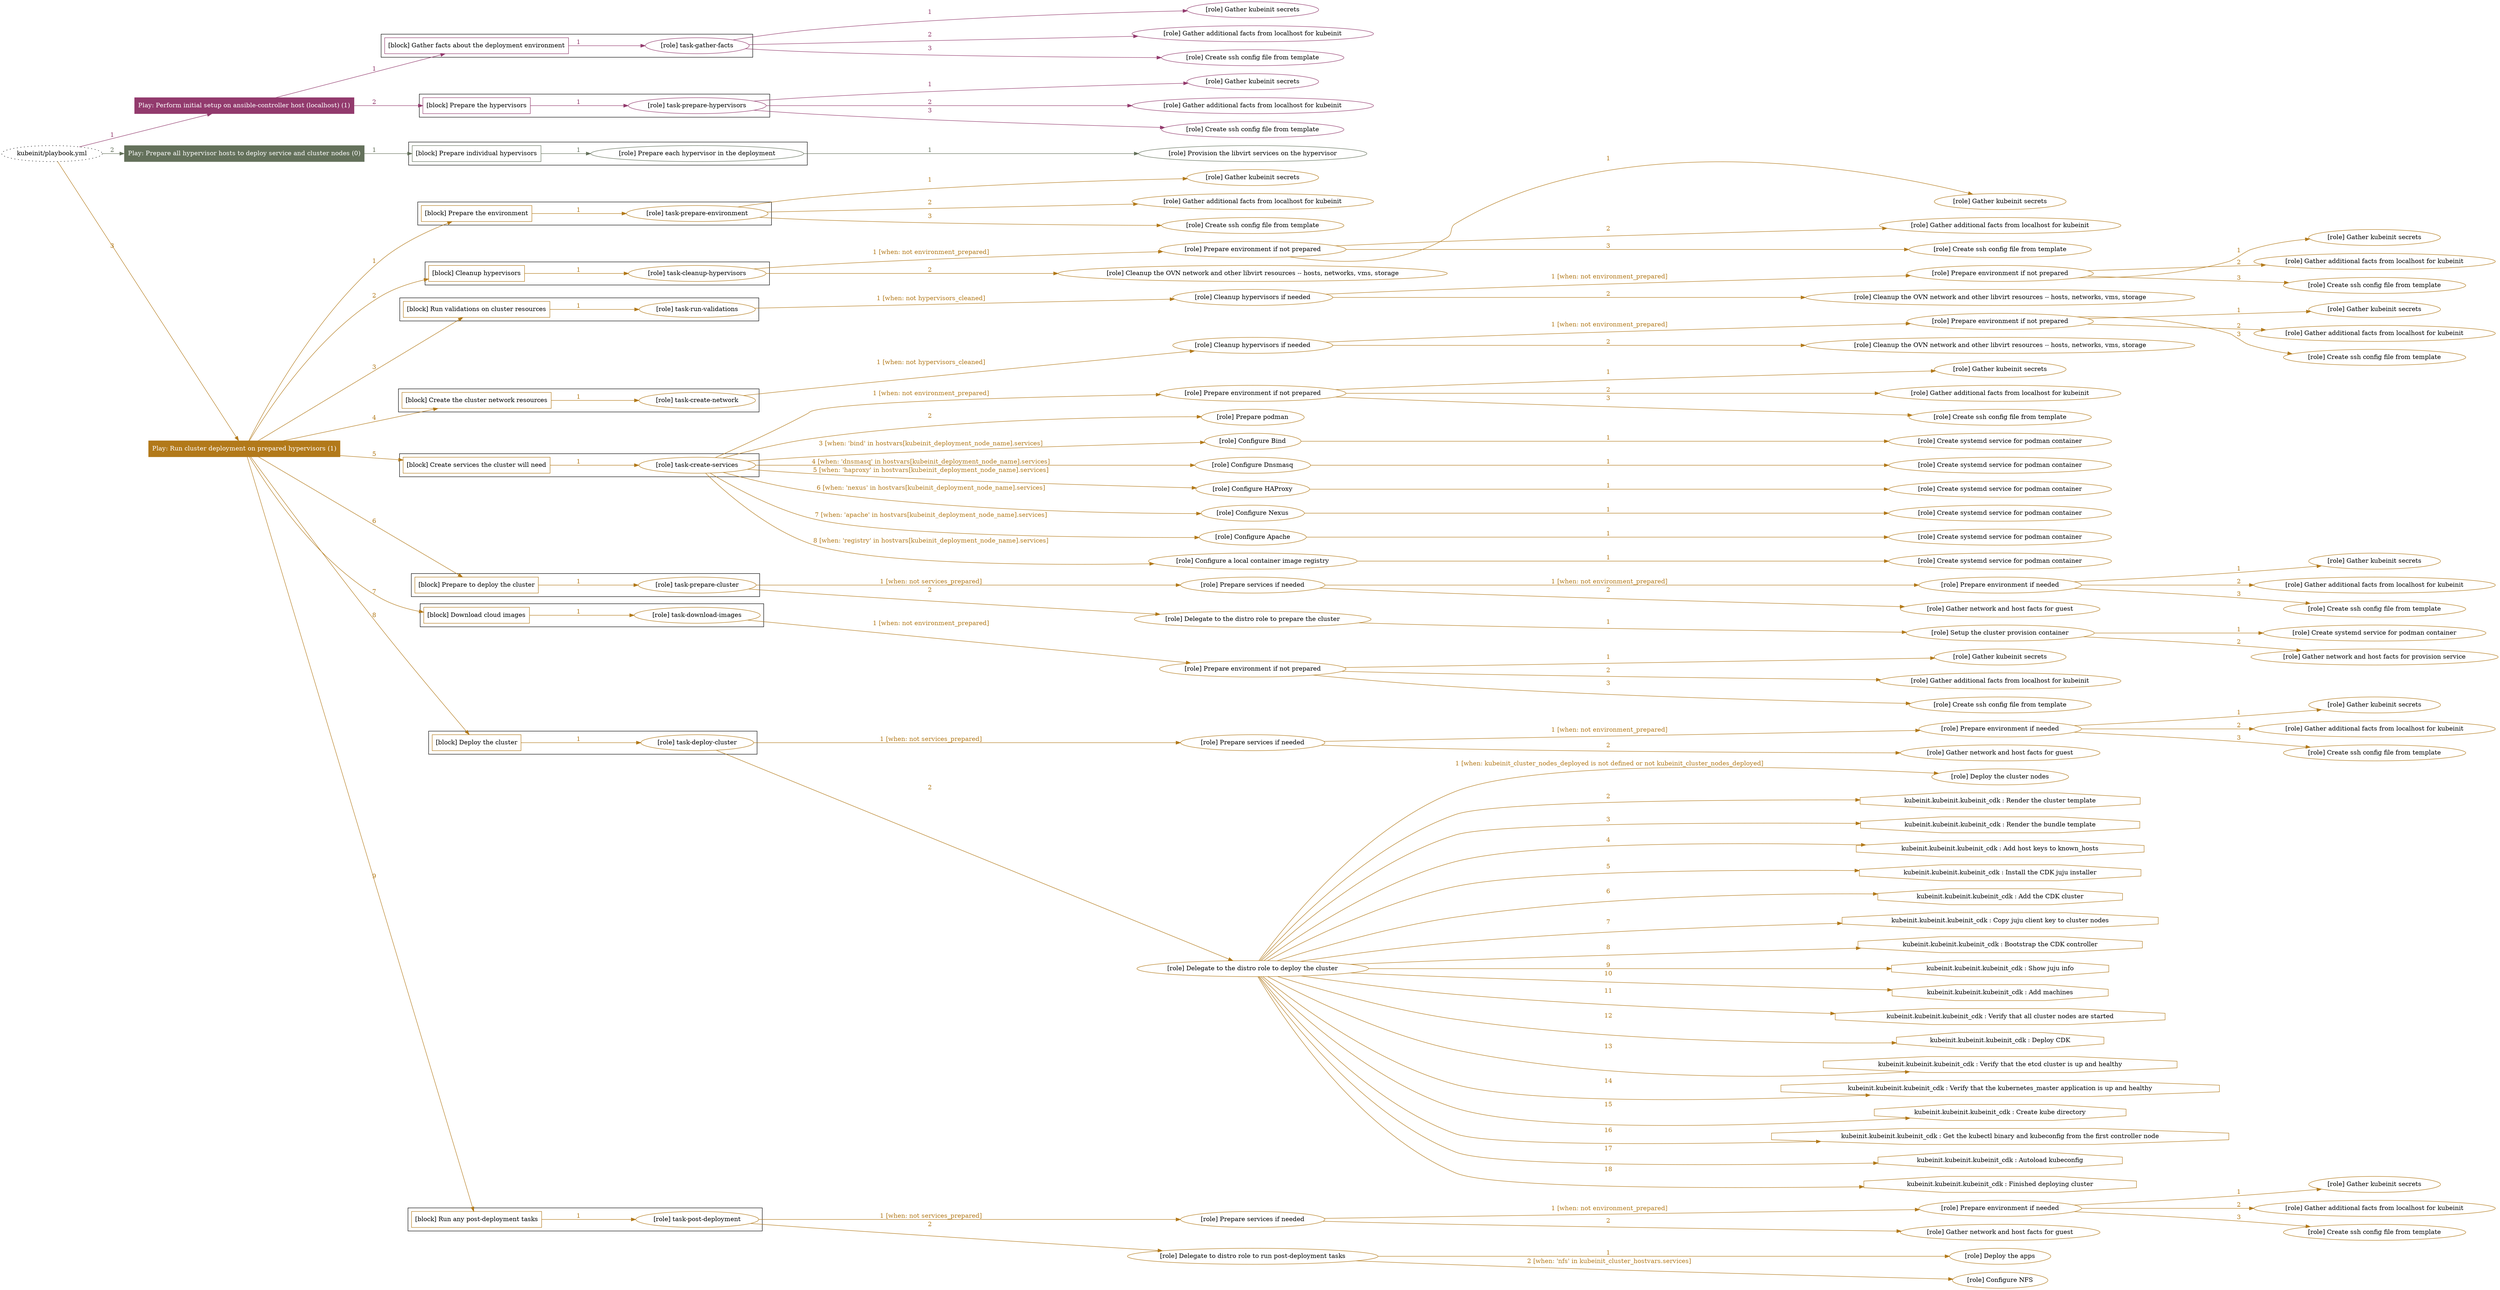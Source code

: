 digraph {
	graph [concentrate=true ordering=in rankdir=LR ratio=fill]
	edge [esep=5 sep=10]
	"kubeinit/playbook.yml" [URL="/home/runner/work/kubeinit/kubeinit/kubeinit/playbook.yml" id=playbook_4455f355 style=dotted]
	play_ae732ff1 [label="Play: Perform initial setup on ansible-controller host (localhost) (1)" URL="/home/runner/work/kubeinit/kubeinit/kubeinit/playbook.yml" color="#923a6d" fontcolor="#ffffff" id=play_ae732ff1 shape=box style=filled tooltip=localhost]
	"kubeinit/playbook.yml" -> play_ae732ff1 [label="1 " color="#923a6d" fontcolor="#923a6d" id=edge_fee65514 labeltooltip="1 " tooltip="1 "]
	subgraph "Gather kubeinit secrets" {
		role_43468400 [label="[role] Gather kubeinit secrets" URL="/home/runner/.ansible/collections/ansible_collections/kubeinit/kubeinit/roles/kubeinit_prepare/tasks/gather_kubeinit_facts.yml" color="#923a6d" id=role_43468400 tooltip="Gather kubeinit secrets"]
	}
	subgraph "Gather additional facts from localhost for kubeinit" {
		role_12a84be5 [label="[role] Gather additional facts from localhost for kubeinit" URL="/home/runner/.ansible/collections/ansible_collections/kubeinit/kubeinit/roles/kubeinit_prepare/tasks/gather_kubeinit_facts.yml" color="#923a6d" id=role_12a84be5 tooltip="Gather additional facts from localhost for kubeinit"]
	}
	subgraph "Create ssh config file from template" {
		role_6cf28186 [label="[role] Create ssh config file from template" URL="/home/runner/.ansible/collections/ansible_collections/kubeinit/kubeinit/roles/kubeinit_prepare/tasks/gather_kubeinit_facts.yml" color="#923a6d" id=role_6cf28186 tooltip="Create ssh config file from template"]
	}
	subgraph "task-gather-facts" {
		role_6e925503 [label="[role] task-gather-facts" URL="/home/runner/work/kubeinit/kubeinit/kubeinit/playbook.yml" color="#923a6d" id=role_6e925503 tooltip="task-gather-facts"]
		role_6e925503 -> role_43468400 [label="1 " color="#923a6d" fontcolor="#923a6d" id=edge_01d50d14 labeltooltip="1 " tooltip="1 "]
		role_6e925503 -> role_12a84be5 [label="2 " color="#923a6d" fontcolor="#923a6d" id=edge_27cbaf7e labeltooltip="2 " tooltip="2 "]
		role_6e925503 -> role_6cf28186 [label="3 " color="#923a6d" fontcolor="#923a6d" id=edge_abfe33dd labeltooltip="3 " tooltip="3 "]
	}
	subgraph "Gather kubeinit secrets" {
		role_f236b0ec [label="[role] Gather kubeinit secrets" URL="/home/runner/.ansible/collections/ansible_collections/kubeinit/kubeinit/roles/kubeinit_prepare/tasks/gather_kubeinit_facts.yml" color="#923a6d" id=role_f236b0ec tooltip="Gather kubeinit secrets"]
	}
	subgraph "Gather additional facts from localhost for kubeinit" {
		role_e2b53cb7 [label="[role] Gather additional facts from localhost for kubeinit" URL="/home/runner/.ansible/collections/ansible_collections/kubeinit/kubeinit/roles/kubeinit_prepare/tasks/gather_kubeinit_facts.yml" color="#923a6d" id=role_e2b53cb7 tooltip="Gather additional facts from localhost for kubeinit"]
	}
	subgraph "Create ssh config file from template" {
		role_8ac336d9 [label="[role] Create ssh config file from template" URL="/home/runner/.ansible/collections/ansible_collections/kubeinit/kubeinit/roles/kubeinit_prepare/tasks/gather_kubeinit_facts.yml" color="#923a6d" id=role_8ac336d9 tooltip="Create ssh config file from template"]
	}
	subgraph "task-prepare-hypervisors" {
		role_46fbaa9e [label="[role] task-prepare-hypervisors" URL="/home/runner/work/kubeinit/kubeinit/kubeinit/playbook.yml" color="#923a6d" id=role_46fbaa9e tooltip="task-prepare-hypervisors"]
		role_46fbaa9e -> role_f236b0ec [label="1 " color="#923a6d" fontcolor="#923a6d" id=edge_bd927690 labeltooltip="1 " tooltip="1 "]
		role_46fbaa9e -> role_e2b53cb7 [label="2 " color="#923a6d" fontcolor="#923a6d" id=edge_19a2d0b7 labeltooltip="2 " tooltip="2 "]
		role_46fbaa9e -> role_8ac336d9 [label="3 " color="#923a6d" fontcolor="#923a6d" id=edge_e4809bf1 labeltooltip="3 " tooltip="3 "]
	}
	subgraph "Play: Perform initial setup on ansible-controller host (localhost) (1)" {
		play_ae732ff1 -> block_970faf52 [label=1 color="#923a6d" fontcolor="#923a6d" id=edge_647df9c1 labeltooltip=1 tooltip=1]
		subgraph cluster_block_970faf52 {
			block_970faf52 [label="[block] Gather facts about the deployment environment" URL="/home/runner/work/kubeinit/kubeinit/kubeinit/playbook.yml" color="#923a6d" id=block_970faf52 labeltooltip="Gather facts about the deployment environment" shape=box tooltip="Gather facts about the deployment environment"]
			block_970faf52 -> role_6e925503 [label="1 " color="#923a6d" fontcolor="#923a6d" id=edge_1a52aeac labeltooltip="1 " tooltip="1 "]
		}
		play_ae732ff1 -> block_0e64fa40 [label=2 color="#923a6d" fontcolor="#923a6d" id=edge_ce33a8ab labeltooltip=2 tooltip=2]
		subgraph cluster_block_0e64fa40 {
			block_0e64fa40 [label="[block] Prepare the hypervisors" URL="/home/runner/work/kubeinit/kubeinit/kubeinit/playbook.yml" color="#923a6d" id=block_0e64fa40 labeltooltip="Prepare the hypervisors" shape=box tooltip="Prepare the hypervisors"]
			block_0e64fa40 -> role_46fbaa9e [label="1 " color="#923a6d" fontcolor="#923a6d" id=edge_3dd1d871 labeltooltip="1 " tooltip="1 "]
		}
	}
	play_339c66ce [label="Play: Prepare all hypervisor hosts to deploy service and cluster nodes (0)" URL="/home/runner/work/kubeinit/kubeinit/kubeinit/playbook.yml" color="#64715b" fontcolor="#ffffff" id=play_339c66ce shape=box style=filled tooltip="Play: Prepare all hypervisor hosts to deploy service and cluster nodes (0)"]
	"kubeinit/playbook.yml" -> play_339c66ce [label="2 " color="#64715b" fontcolor="#64715b" id=edge_13e794cd labeltooltip="2 " tooltip="2 "]
	subgraph "Provision the libvirt services on the hypervisor" {
		role_0aee9402 [label="[role] Provision the libvirt services on the hypervisor" URL="/home/runner/.ansible/collections/ansible_collections/kubeinit/kubeinit/roles/kubeinit_prepare/tasks/prepare_hypervisor.yml" color="#64715b" id=role_0aee9402 tooltip="Provision the libvirt services on the hypervisor"]
	}
	subgraph "Prepare each hypervisor in the deployment" {
		role_10b1564f [label="[role] Prepare each hypervisor in the deployment" URL="/home/runner/work/kubeinit/kubeinit/kubeinit/playbook.yml" color="#64715b" id=role_10b1564f tooltip="Prepare each hypervisor in the deployment"]
		role_10b1564f -> role_0aee9402 [label="1 " color="#64715b" fontcolor="#64715b" id=edge_6d72ddfd labeltooltip="1 " tooltip="1 "]
	}
	subgraph "Play: Prepare all hypervisor hosts to deploy service and cluster nodes (0)" {
		play_339c66ce -> block_e3181f71 [label=1 color="#64715b" fontcolor="#64715b" id=edge_4d297466 labeltooltip=1 tooltip=1]
		subgraph cluster_block_e3181f71 {
			block_e3181f71 [label="[block] Prepare individual hypervisors" URL="/home/runner/work/kubeinit/kubeinit/kubeinit/playbook.yml" color="#64715b" id=block_e3181f71 labeltooltip="Prepare individual hypervisors" shape=box tooltip="Prepare individual hypervisors"]
			block_e3181f71 -> role_10b1564f [label="1 " color="#64715b" fontcolor="#64715b" id=edge_e3de9c54 labeltooltip="1 " tooltip="1 "]
		}
	}
	play_73f52df2 [label="Play: Run cluster deployment on prepared hypervisors (1)" URL="/home/runner/work/kubeinit/kubeinit/kubeinit/playbook.yml" color="#b2791a" fontcolor="#ffffff" id=play_73f52df2 shape=box style=filled tooltip=localhost]
	"kubeinit/playbook.yml" -> play_73f52df2 [label="3 " color="#b2791a" fontcolor="#b2791a" id=edge_7c9b1502 labeltooltip="3 " tooltip="3 "]
	subgraph "Gather kubeinit secrets" {
		role_d45bdcc4 [label="[role] Gather kubeinit secrets" URL="/home/runner/.ansible/collections/ansible_collections/kubeinit/kubeinit/roles/kubeinit_prepare/tasks/gather_kubeinit_facts.yml" color="#b2791a" id=role_d45bdcc4 tooltip="Gather kubeinit secrets"]
	}
	subgraph "Gather additional facts from localhost for kubeinit" {
		role_61cf28f9 [label="[role] Gather additional facts from localhost for kubeinit" URL="/home/runner/.ansible/collections/ansible_collections/kubeinit/kubeinit/roles/kubeinit_prepare/tasks/gather_kubeinit_facts.yml" color="#b2791a" id=role_61cf28f9 tooltip="Gather additional facts from localhost for kubeinit"]
	}
	subgraph "Create ssh config file from template" {
		role_44c032a9 [label="[role] Create ssh config file from template" URL="/home/runner/.ansible/collections/ansible_collections/kubeinit/kubeinit/roles/kubeinit_prepare/tasks/gather_kubeinit_facts.yml" color="#b2791a" id=role_44c032a9 tooltip="Create ssh config file from template"]
	}
	subgraph "task-prepare-environment" {
		role_fcbcdd6a [label="[role] task-prepare-environment" URL="/home/runner/work/kubeinit/kubeinit/kubeinit/playbook.yml" color="#b2791a" id=role_fcbcdd6a tooltip="task-prepare-environment"]
		role_fcbcdd6a -> role_d45bdcc4 [label="1 " color="#b2791a" fontcolor="#b2791a" id=edge_61e10728 labeltooltip="1 " tooltip="1 "]
		role_fcbcdd6a -> role_61cf28f9 [label="2 " color="#b2791a" fontcolor="#b2791a" id=edge_e4b4a7d4 labeltooltip="2 " tooltip="2 "]
		role_fcbcdd6a -> role_44c032a9 [label="3 " color="#b2791a" fontcolor="#b2791a" id=edge_b13598ba labeltooltip="3 " tooltip="3 "]
	}
	subgraph "Gather kubeinit secrets" {
		role_e4d615ec [label="[role] Gather kubeinit secrets" URL="/home/runner/.ansible/collections/ansible_collections/kubeinit/kubeinit/roles/kubeinit_prepare/tasks/gather_kubeinit_facts.yml" color="#b2791a" id=role_e4d615ec tooltip="Gather kubeinit secrets"]
	}
	subgraph "Gather additional facts from localhost for kubeinit" {
		role_59a8930c [label="[role] Gather additional facts from localhost for kubeinit" URL="/home/runner/.ansible/collections/ansible_collections/kubeinit/kubeinit/roles/kubeinit_prepare/tasks/gather_kubeinit_facts.yml" color="#b2791a" id=role_59a8930c tooltip="Gather additional facts from localhost for kubeinit"]
	}
	subgraph "Create ssh config file from template" {
		role_39c7728e [label="[role] Create ssh config file from template" URL="/home/runner/.ansible/collections/ansible_collections/kubeinit/kubeinit/roles/kubeinit_prepare/tasks/gather_kubeinit_facts.yml" color="#b2791a" id=role_39c7728e tooltip="Create ssh config file from template"]
	}
	subgraph "Prepare environment if not prepared" {
		role_75f4b9cc [label="[role] Prepare environment if not prepared" URL="/home/runner/.ansible/collections/ansible_collections/kubeinit/kubeinit/roles/kubeinit_prepare/tasks/cleanup_hypervisors.yml" color="#b2791a" id=role_75f4b9cc tooltip="Prepare environment if not prepared"]
		role_75f4b9cc -> role_e4d615ec [label="1 " color="#b2791a" fontcolor="#b2791a" id=edge_6d6349eb labeltooltip="1 " tooltip="1 "]
		role_75f4b9cc -> role_59a8930c [label="2 " color="#b2791a" fontcolor="#b2791a" id=edge_a9ac5111 labeltooltip="2 " tooltip="2 "]
		role_75f4b9cc -> role_39c7728e [label="3 " color="#b2791a" fontcolor="#b2791a" id=edge_5cbc66fa labeltooltip="3 " tooltip="3 "]
	}
	subgraph "Cleanup the OVN network and other libvirt resources -- hosts, networks, vms, storage" {
		role_a9270f4b [label="[role] Cleanup the OVN network and other libvirt resources -- hosts, networks, vms, storage" URL="/home/runner/.ansible/collections/ansible_collections/kubeinit/kubeinit/roles/kubeinit_prepare/tasks/cleanup_hypervisors.yml" color="#b2791a" id=role_a9270f4b tooltip="Cleanup the OVN network and other libvirt resources -- hosts, networks, vms, storage"]
	}
	subgraph "task-cleanup-hypervisors" {
		role_5892753f [label="[role] task-cleanup-hypervisors" URL="/home/runner/work/kubeinit/kubeinit/kubeinit/playbook.yml" color="#b2791a" id=role_5892753f tooltip="task-cleanup-hypervisors"]
		role_5892753f -> role_75f4b9cc [label="1 [when: not environment_prepared]" color="#b2791a" fontcolor="#b2791a" id=edge_ace44f13 labeltooltip="1 [when: not environment_prepared]" tooltip="1 [when: not environment_prepared]"]
		role_5892753f -> role_a9270f4b [label="2 " color="#b2791a" fontcolor="#b2791a" id=edge_18ec22f6 labeltooltip="2 " tooltip="2 "]
	}
	subgraph "Gather kubeinit secrets" {
		role_73330479 [label="[role] Gather kubeinit secrets" URL="/home/runner/.ansible/collections/ansible_collections/kubeinit/kubeinit/roles/kubeinit_prepare/tasks/gather_kubeinit_facts.yml" color="#b2791a" id=role_73330479 tooltip="Gather kubeinit secrets"]
	}
	subgraph "Gather additional facts from localhost for kubeinit" {
		role_7231b631 [label="[role] Gather additional facts from localhost for kubeinit" URL="/home/runner/.ansible/collections/ansible_collections/kubeinit/kubeinit/roles/kubeinit_prepare/tasks/gather_kubeinit_facts.yml" color="#b2791a" id=role_7231b631 tooltip="Gather additional facts from localhost for kubeinit"]
	}
	subgraph "Create ssh config file from template" {
		role_6c101c55 [label="[role] Create ssh config file from template" URL="/home/runner/.ansible/collections/ansible_collections/kubeinit/kubeinit/roles/kubeinit_prepare/tasks/gather_kubeinit_facts.yml" color="#b2791a" id=role_6c101c55 tooltip="Create ssh config file from template"]
	}
	subgraph "Prepare environment if not prepared" {
		role_fda6eab8 [label="[role] Prepare environment if not prepared" URL="/home/runner/.ansible/collections/ansible_collections/kubeinit/kubeinit/roles/kubeinit_prepare/tasks/cleanup_hypervisors.yml" color="#b2791a" id=role_fda6eab8 tooltip="Prepare environment if not prepared"]
		role_fda6eab8 -> role_73330479 [label="1 " color="#b2791a" fontcolor="#b2791a" id=edge_0dd76f3e labeltooltip="1 " tooltip="1 "]
		role_fda6eab8 -> role_7231b631 [label="2 " color="#b2791a" fontcolor="#b2791a" id=edge_8988483c labeltooltip="2 " tooltip="2 "]
		role_fda6eab8 -> role_6c101c55 [label="3 " color="#b2791a" fontcolor="#b2791a" id=edge_9ffe1ca3 labeltooltip="3 " tooltip="3 "]
	}
	subgraph "Cleanup the OVN network and other libvirt resources -- hosts, networks, vms, storage" {
		role_4b7a5fce [label="[role] Cleanup the OVN network and other libvirt resources -- hosts, networks, vms, storage" URL="/home/runner/.ansible/collections/ansible_collections/kubeinit/kubeinit/roles/kubeinit_prepare/tasks/cleanup_hypervisors.yml" color="#b2791a" id=role_4b7a5fce tooltip="Cleanup the OVN network and other libvirt resources -- hosts, networks, vms, storage"]
	}
	subgraph "Cleanup hypervisors if needed" {
		role_4f9fe83c [label="[role] Cleanup hypervisors if needed" URL="/home/runner/.ansible/collections/ansible_collections/kubeinit/kubeinit/roles/kubeinit_validations/tasks/main.yml" color="#b2791a" id=role_4f9fe83c tooltip="Cleanup hypervisors if needed"]
		role_4f9fe83c -> role_fda6eab8 [label="1 [when: not environment_prepared]" color="#b2791a" fontcolor="#b2791a" id=edge_21d1c84c labeltooltip="1 [when: not environment_prepared]" tooltip="1 [when: not environment_prepared]"]
		role_4f9fe83c -> role_4b7a5fce [label="2 " color="#b2791a" fontcolor="#b2791a" id=edge_3dcca913 labeltooltip="2 " tooltip="2 "]
	}
	subgraph "task-run-validations" {
		role_7e2af56a [label="[role] task-run-validations" URL="/home/runner/work/kubeinit/kubeinit/kubeinit/playbook.yml" color="#b2791a" id=role_7e2af56a tooltip="task-run-validations"]
		role_7e2af56a -> role_4f9fe83c [label="1 [when: not hypervisors_cleaned]" color="#b2791a" fontcolor="#b2791a" id=edge_a637da54 labeltooltip="1 [when: not hypervisors_cleaned]" tooltip="1 [when: not hypervisors_cleaned]"]
	}
	subgraph "Gather kubeinit secrets" {
		role_fa756ea4 [label="[role] Gather kubeinit secrets" URL="/home/runner/.ansible/collections/ansible_collections/kubeinit/kubeinit/roles/kubeinit_prepare/tasks/gather_kubeinit_facts.yml" color="#b2791a" id=role_fa756ea4 tooltip="Gather kubeinit secrets"]
	}
	subgraph "Gather additional facts from localhost for kubeinit" {
		role_5011b1b2 [label="[role] Gather additional facts from localhost for kubeinit" URL="/home/runner/.ansible/collections/ansible_collections/kubeinit/kubeinit/roles/kubeinit_prepare/tasks/gather_kubeinit_facts.yml" color="#b2791a" id=role_5011b1b2 tooltip="Gather additional facts from localhost for kubeinit"]
	}
	subgraph "Create ssh config file from template" {
		role_abcf4f68 [label="[role] Create ssh config file from template" URL="/home/runner/.ansible/collections/ansible_collections/kubeinit/kubeinit/roles/kubeinit_prepare/tasks/gather_kubeinit_facts.yml" color="#b2791a" id=role_abcf4f68 tooltip="Create ssh config file from template"]
	}
	subgraph "Prepare environment if not prepared" {
		role_0dd55d1e [label="[role] Prepare environment if not prepared" URL="/home/runner/.ansible/collections/ansible_collections/kubeinit/kubeinit/roles/kubeinit_prepare/tasks/cleanup_hypervisors.yml" color="#b2791a" id=role_0dd55d1e tooltip="Prepare environment if not prepared"]
		role_0dd55d1e -> role_fa756ea4 [label="1 " color="#b2791a" fontcolor="#b2791a" id=edge_321808a0 labeltooltip="1 " tooltip="1 "]
		role_0dd55d1e -> role_5011b1b2 [label="2 " color="#b2791a" fontcolor="#b2791a" id=edge_c3a28e30 labeltooltip="2 " tooltip="2 "]
		role_0dd55d1e -> role_abcf4f68 [label="3 " color="#b2791a" fontcolor="#b2791a" id=edge_c87b165b labeltooltip="3 " tooltip="3 "]
	}
	subgraph "Cleanup the OVN network and other libvirt resources -- hosts, networks, vms, storage" {
		role_19eae5d8 [label="[role] Cleanup the OVN network and other libvirt resources -- hosts, networks, vms, storage" URL="/home/runner/.ansible/collections/ansible_collections/kubeinit/kubeinit/roles/kubeinit_prepare/tasks/cleanup_hypervisors.yml" color="#b2791a" id=role_19eae5d8 tooltip="Cleanup the OVN network and other libvirt resources -- hosts, networks, vms, storage"]
	}
	subgraph "Cleanup hypervisors if needed" {
		role_70215f3b [label="[role] Cleanup hypervisors if needed" URL="/home/runner/.ansible/collections/ansible_collections/kubeinit/kubeinit/roles/kubeinit_libvirt/tasks/create_network.yml" color="#b2791a" id=role_70215f3b tooltip="Cleanup hypervisors if needed"]
		role_70215f3b -> role_0dd55d1e [label="1 [when: not environment_prepared]" color="#b2791a" fontcolor="#b2791a" id=edge_4fc33199 labeltooltip="1 [when: not environment_prepared]" tooltip="1 [when: not environment_prepared]"]
		role_70215f3b -> role_19eae5d8 [label="2 " color="#b2791a" fontcolor="#b2791a" id=edge_d80a8e8f labeltooltip="2 " tooltip="2 "]
	}
	subgraph "task-create-network" {
		role_8b8314f7 [label="[role] task-create-network" URL="/home/runner/work/kubeinit/kubeinit/kubeinit/playbook.yml" color="#b2791a" id=role_8b8314f7 tooltip="task-create-network"]
		role_8b8314f7 -> role_70215f3b [label="1 [when: not hypervisors_cleaned]" color="#b2791a" fontcolor="#b2791a" id=edge_98948cf1 labeltooltip="1 [when: not hypervisors_cleaned]" tooltip="1 [when: not hypervisors_cleaned]"]
	}
	subgraph "Gather kubeinit secrets" {
		role_14512594 [label="[role] Gather kubeinit secrets" URL="/home/runner/.ansible/collections/ansible_collections/kubeinit/kubeinit/roles/kubeinit_prepare/tasks/gather_kubeinit_facts.yml" color="#b2791a" id=role_14512594 tooltip="Gather kubeinit secrets"]
	}
	subgraph "Gather additional facts from localhost for kubeinit" {
		role_5b0caf71 [label="[role] Gather additional facts from localhost for kubeinit" URL="/home/runner/.ansible/collections/ansible_collections/kubeinit/kubeinit/roles/kubeinit_prepare/tasks/gather_kubeinit_facts.yml" color="#b2791a" id=role_5b0caf71 tooltip="Gather additional facts from localhost for kubeinit"]
	}
	subgraph "Create ssh config file from template" {
		role_5a48f828 [label="[role] Create ssh config file from template" URL="/home/runner/.ansible/collections/ansible_collections/kubeinit/kubeinit/roles/kubeinit_prepare/tasks/gather_kubeinit_facts.yml" color="#b2791a" id=role_5a48f828 tooltip="Create ssh config file from template"]
	}
	subgraph "Prepare environment if not prepared" {
		role_8db5a167 [label="[role] Prepare environment if not prepared" URL="/home/runner/.ansible/collections/ansible_collections/kubeinit/kubeinit/roles/kubeinit_services/tasks/main.yml" color="#b2791a" id=role_8db5a167 tooltip="Prepare environment if not prepared"]
		role_8db5a167 -> role_14512594 [label="1 " color="#b2791a" fontcolor="#b2791a" id=edge_94c220d3 labeltooltip="1 " tooltip="1 "]
		role_8db5a167 -> role_5b0caf71 [label="2 " color="#b2791a" fontcolor="#b2791a" id=edge_d37c1b3e labeltooltip="2 " tooltip="2 "]
		role_8db5a167 -> role_5a48f828 [label="3 " color="#b2791a" fontcolor="#b2791a" id=edge_c8d73a0a labeltooltip="3 " tooltip="3 "]
	}
	subgraph "Prepare podman" {
		role_2994d294 [label="[role] Prepare podman" URL="/home/runner/.ansible/collections/ansible_collections/kubeinit/kubeinit/roles/kubeinit_services/tasks/00_create_service_pod.yml" color="#b2791a" id=role_2994d294 tooltip="Prepare podman"]
	}
	subgraph "Create systemd service for podman container" {
		role_2c1ae16d [label="[role] Create systemd service for podman container" URL="/home/runner/.ansible/collections/ansible_collections/kubeinit/kubeinit/roles/kubeinit_bind/tasks/main.yml" color="#b2791a" id=role_2c1ae16d tooltip="Create systemd service for podman container"]
	}
	subgraph "Configure Bind" {
		role_2667b1ee [label="[role] Configure Bind" URL="/home/runner/.ansible/collections/ansible_collections/kubeinit/kubeinit/roles/kubeinit_services/tasks/start_services_containers.yml" color="#b2791a" id=role_2667b1ee tooltip="Configure Bind"]
		role_2667b1ee -> role_2c1ae16d [label="1 " color="#b2791a" fontcolor="#b2791a" id=edge_6364eeb7 labeltooltip="1 " tooltip="1 "]
	}
	subgraph "Create systemd service for podman container" {
		role_6a573b1b [label="[role] Create systemd service for podman container" URL="/home/runner/.ansible/collections/ansible_collections/kubeinit/kubeinit/roles/kubeinit_dnsmasq/tasks/main.yml" color="#b2791a" id=role_6a573b1b tooltip="Create systemd service for podman container"]
	}
	subgraph "Configure Dnsmasq" {
		role_4fe0b031 [label="[role] Configure Dnsmasq" URL="/home/runner/.ansible/collections/ansible_collections/kubeinit/kubeinit/roles/kubeinit_services/tasks/start_services_containers.yml" color="#b2791a" id=role_4fe0b031 tooltip="Configure Dnsmasq"]
		role_4fe0b031 -> role_6a573b1b [label="1 " color="#b2791a" fontcolor="#b2791a" id=edge_4de2ebc0 labeltooltip="1 " tooltip="1 "]
	}
	subgraph "Create systemd service for podman container" {
		role_81992dde [label="[role] Create systemd service for podman container" URL="/home/runner/.ansible/collections/ansible_collections/kubeinit/kubeinit/roles/kubeinit_haproxy/tasks/main.yml" color="#b2791a" id=role_81992dde tooltip="Create systemd service for podman container"]
	}
	subgraph "Configure HAProxy" {
		role_80d0a30c [label="[role] Configure HAProxy" URL="/home/runner/.ansible/collections/ansible_collections/kubeinit/kubeinit/roles/kubeinit_services/tasks/start_services_containers.yml" color="#b2791a" id=role_80d0a30c tooltip="Configure HAProxy"]
		role_80d0a30c -> role_81992dde [label="1 " color="#b2791a" fontcolor="#b2791a" id=edge_3a85d594 labeltooltip="1 " tooltip="1 "]
	}
	subgraph "Create systemd service for podman container" {
		role_0a5dfacd [label="[role] Create systemd service for podman container" URL="/home/runner/.ansible/collections/ansible_collections/kubeinit/kubeinit/roles/kubeinit_nexus/tasks/main.yml" color="#b2791a" id=role_0a5dfacd tooltip="Create systemd service for podman container"]
	}
	subgraph "Configure Nexus" {
		role_5104d2d3 [label="[role] Configure Nexus" URL="/home/runner/.ansible/collections/ansible_collections/kubeinit/kubeinit/roles/kubeinit_services/tasks/start_services_containers.yml" color="#b2791a" id=role_5104d2d3 tooltip="Configure Nexus"]
		role_5104d2d3 -> role_0a5dfacd [label="1 " color="#b2791a" fontcolor="#b2791a" id=edge_9f4d63f0 labeltooltip="1 " tooltip="1 "]
	}
	subgraph "Create systemd service for podman container" {
		role_de489bb9 [label="[role] Create systemd service for podman container" URL="/home/runner/.ansible/collections/ansible_collections/kubeinit/kubeinit/roles/kubeinit_apache/tasks/main.yml" color="#b2791a" id=role_de489bb9 tooltip="Create systemd service for podman container"]
	}
	subgraph "Configure Apache" {
		role_a6d57551 [label="[role] Configure Apache" URL="/home/runner/.ansible/collections/ansible_collections/kubeinit/kubeinit/roles/kubeinit_services/tasks/start_services_containers.yml" color="#b2791a" id=role_a6d57551 tooltip="Configure Apache"]
		role_a6d57551 -> role_de489bb9 [label="1 " color="#b2791a" fontcolor="#b2791a" id=edge_01ba0731 labeltooltip="1 " tooltip="1 "]
	}
	subgraph "Create systemd service for podman container" {
		role_81175361 [label="[role] Create systemd service for podman container" URL="/home/runner/.ansible/collections/ansible_collections/kubeinit/kubeinit/roles/kubeinit_registry/tasks/main.yml" color="#b2791a" id=role_81175361 tooltip="Create systemd service for podman container"]
	}
	subgraph "Configure a local container image registry" {
		role_a4113231 [label="[role] Configure a local container image registry" URL="/home/runner/.ansible/collections/ansible_collections/kubeinit/kubeinit/roles/kubeinit_services/tasks/start_services_containers.yml" color="#b2791a" id=role_a4113231 tooltip="Configure a local container image registry"]
		role_a4113231 -> role_81175361 [label="1 " color="#b2791a" fontcolor="#b2791a" id=edge_fbba573d labeltooltip="1 " tooltip="1 "]
	}
	subgraph "task-create-services" {
		role_03bf9d81 [label="[role] task-create-services" URL="/home/runner/work/kubeinit/kubeinit/kubeinit/playbook.yml" color="#b2791a" id=role_03bf9d81 tooltip="task-create-services"]
		role_03bf9d81 -> role_8db5a167 [label="1 [when: not environment_prepared]" color="#b2791a" fontcolor="#b2791a" id=edge_751450ab labeltooltip="1 [when: not environment_prepared]" tooltip="1 [when: not environment_prepared]"]
		role_03bf9d81 -> role_2994d294 [label="2 " color="#b2791a" fontcolor="#b2791a" id=edge_40abef0f labeltooltip="2 " tooltip="2 "]
		role_03bf9d81 -> role_2667b1ee [label="3 [when: 'bind' in hostvars[kubeinit_deployment_node_name].services]" color="#b2791a" fontcolor="#b2791a" id=edge_b5c2150f labeltooltip="3 [when: 'bind' in hostvars[kubeinit_deployment_node_name].services]" tooltip="3 [when: 'bind' in hostvars[kubeinit_deployment_node_name].services]"]
		role_03bf9d81 -> role_4fe0b031 [label="4 [when: 'dnsmasq' in hostvars[kubeinit_deployment_node_name].services]" color="#b2791a" fontcolor="#b2791a" id=edge_0bd94f91 labeltooltip="4 [when: 'dnsmasq' in hostvars[kubeinit_deployment_node_name].services]" tooltip="4 [when: 'dnsmasq' in hostvars[kubeinit_deployment_node_name].services]"]
		role_03bf9d81 -> role_80d0a30c [label="5 [when: 'haproxy' in hostvars[kubeinit_deployment_node_name].services]" color="#b2791a" fontcolor="#b2791a" id=edge_f9e0a410 labeltooltip="5 [when: 'haproxy' in hostvars[kubeinit_deployment_node_name].services]" tooltip="5 [when: 'haproxy' in hostvars[kubeinit_deployment_node_name].services]"]
		role_03bf9d81 -> role_5104d2d3 [label="6 [when: 'nexus' in hostvars[kubeinit_deployment_node_name].services]" color="#b2791a" fontcolor="#b2791a" id=edge_42128fe6 labeltooltip="6 [when: 'nexus' in hostvars[kubeinit_deployment_node_name].services]" tooltip="6 [when: 'nexus' in hostvars[kubeinit_deployment_node_name].services]"]
		role_03bf9d81 -> role_a6d57551 [label="7 [when: 'apache' in hostvars[kubeinit_deployment_node_name].services]" color="#b2791a" fontcolor="#b2791a" id=edge_c718c852 labeltooltip="7 [when: 'apache' in hostvars[kubeinit_deployment_node_name].services]" tooltip="7 [when: 'apache' in hostvars[kubeinit_deployment_node_name].services]"]
		role_03bf9d81 -> role_a4113231 [label="8 [when: 'registry' in hostvars[kubeinit_deployment_node_name].services]" color="#b2791a" fontcolor="#b2791a" id=edge_66d6ee0c labeltooltip="8 [when: 'registry' in hostvars[kubeinit_deployment_node_name].services]" tooltip="8 [when: 'registry' in hostvars[kubeinit_deployment_node_name].services]"]
	}
	subgraph "Gather kubeinit secrets" {
		role_a799b787 [label="[role] Gather kubeinit secrets" URL="/home/runner/.ansible/collections/ansible_collections/kubeinit/kubeinit/roles/kubeinit_prepare/tasks/gather_kubeinit_facts.yml" color="#b2791a" id=role_a799b787 tooltip="Gather kubeinit secrets"]
	}
	subgraph "Gather additional facts from localhost for kubeinit" {
		role_2bdffa48 [label="[role] Gather additional facts from localhost for kubeinit" URL="/home/runner/.ansible/collections/ansible_collections/kubeinit/kubeinit/roles/kubeinit_prepare/tasks/gather_kubeinit_facts.yml" color="#b2791a" id=role_2bdffa48 tooltip="Gather additional facts from localhost for kubeinit"]
	}
	subgraph "Create ssh config file from template" {
		role_8adf1d3d [label="[role] Create ssh config file from template" URL="/home/runner/.ansible/collections/ansible_collections/kubeinit/kubeinit/roles/kubeinit_prepare/tasks/gather_kubeinit_facts.yml" color="#b2791a" id=role_8adf1d3d tooltip="Create ssh config file from template"]
	}
	subgraph "Prepare environment if needed" {
		role_13f4fed9 [label="[role] Prepare environment if needed" URL="/home/runner/.ansible/collections/ansible_collections/kubeinit/kubeinit/roles/kubeinit_services/tasks/prepare_services.yml" color="#b2791a" id=role_13f4fed9 tooltip="Prepare environment if needed"]
		role_13f4fed9 -> role_a799b787 [label="1 " color="#b2791a" fontcolor="#b2791a" id=edge_ed2819df labeltooltip="1 " tooltip="1 "]
		role_13f4fed9 -> role_2bdffa48 [label="2 " color="#b2791a" fontcolor="#b2791a" id=edge_30d9ac6a labeltooltip="2 " tooltip="2 "]
		role_13f4fed9 -> role_8adf1d3d [label="3 " color="#b2791a" fontcolor="#b2791a" id=edge_096e5b70 labeltooltip="3 " tooltip="3 "]
	}
	subgraph "Gather network and host facts for guest" {
		role_cb863eef [label="[role] Gather network and host facts for guest" URL="/home/runner/.ansible/collections/ansible_collections/kubeinit/kubeinit/roles/kubeinit_services/tasks/prepare_services.yml" color="#b2791a" id=role_cb863eef tooltip="Gather network and host facts for guest"]
	}
	subgraph "Prepare services if needed" {
		role_6dd6522f [label="[role] Prepare services if needed" URL="/home/runner/.ansible/collections/ansible_collections/kubeinit/kubeinit/roles/kubeinit_prepare/tasks/prepare_cluster.yml" color="#b2791a" id=role_6dd6522f tooltip="Prepare services if needed"]
		role_6dd6522f -> role_13f4fed9 [label="1 [when: not environment_prepared]" color="#b2791a" fontcolor="#b2791a" id=edge_1b9b9028 labeltooltip="1 [when: not environment_prepared]" tooltip="1 [when: not environment_prepared]"]
		role_6dd6522f -> role_cb863eef [label="2 " color="#b2791a" fontcolor="#b2791a" id=edge_9c98c6d4 labeltooltip="2 " tooltip="2 "]
	}
	subgraph "Create systemd service for podman container" {
		role_478d9985 [label="[role] Create systemd service for podman container" URL="/home/runner/.ansible/collections/ansible_collections/kubeinit/kubeinit/roles/kubeinit_services/tasks/create_provision_container.yml" color="#b2791a" id=role_478d9985 tooltip="Create systemd service for podman container"]
	}
	subgraph "Gather network and host facts for provision service" {
		role_82050481 [label="[role] Gather network and host facts for provision service" URL="/home/runner/.ansible/collections/ansible_collections/kubeinit/kubeinit/roles/kubeinit_services/tasks/create_provision_container.yml" color="#b2791a" id=role_82050481 tooltip="Gather network and host facts for provision service"]
	}
	subgraph "Setup the cluster provision container" {
		role_100b90d2 [label="[role] Setup the cluster provision container" URL="/home/runner/.ansible/collections/ansible_collections/kubeinit/kubeinit/roles/kubeinit_cdk/tasks/prepare_cluster.yml" color="#b2791a" id=role_100b90d2 tooltip="Setup the cluster provision container"]
		role_100b90d2 -> role_478d9985 [label="1 " color="#b2791a" fontcolor="#b2791a" id=edge_7703c32d labeltooltip="1 " tooltip="1 "]
		role_100b90d2 -> role_82050481 [label="2 " color="#b2791a" fontcolor="#b2791a" id=edge_fbbb15c0 labeltooltip="2 " tooltip="2 "]
	}
	subgraph "Delegate to the distro role to prepare the cluster" {
		role_7b961141 [label="[role] Delegate to the distro role to prepare the cluster" URL="/home/runner/.ansible/collections/ansible_collections/kubeinit/kubeinit/roles/kubeinit_prepare/tasks/prepare_cluster.yml" color="#b2791a" id=role_7b961141 tooltip="Delegate to the distro role to prepare the cluster"]
		role_7b961141 -> role_100b90d2 [label="1 " color="#b2791a" fontcolor="#b2791a" id=edge_be873777 labeltooltip="1 " tooltip="1 "]
	}
	subgraph "task-prepare-cluster" {
		role_7c93944e [label="[role] task-prepare-cluster" URL="/home/runner/work/kubeinit/kubeinit/kubeinit/playbook.yml" color="#b2791a" id=role_7c93944e tooltip="task-prepare-cluster"]
		role_7c93944e -> role_6dd6522f [label="1 [when: not services_prepared]" color="#b2791a" fontcolor="#b2791a" id=edge_861f9176 labeltooltip="1 [when: not services_prepared]" tooltip="1 [when: not services_prepared]"]
		role_7c93944e -> role_7b961141 [label="2 " color="#b2791a" fontcolor="#b2791a" id=edge_5cdeea29 labeltooltip="2 " tooltip="2 "]
	}
	subgraph "Gather kubeinit secrets" {
		role_6ce41aec [label="[role] Gather kubeinit secrets" URL="/home/runner/.ansible/collections/ansible_collections/kubeinit/kubeinit/roles/kubeinit_prepare/tasks/gather_kubeinit_facts.yml" color="#b2791a" id=role_6ce41aec tooltip="Gather kubeinit secrets"]
	}
	subgraph "Gather additional facts from localhost for kubeinit" {
		role_2a5a53f1 [label="[role] Gather additional facts from localhost for kubeinit" URL="/home/runner/.ansible/collections/ansible_collections/kubeinit/kubeinit/roles/kubeinit_prepare/tasks/gather_kubeinit_facts.yml" color="#b2791a" id=role_2a5a53f1 tooltip="Gather additional facts from localhost for kubeinit"]
	}
	subgraph "Create ssh config file from template" {
		role_59be6e8b [label="[role] Create ssh config file from template" URL="/home/runner/.ansible/collections/ansible_collections/kubeinit/kubeinit/roles/kubeinit_prepare/tasks/gather_kubeinit_facts.yml" color="#b2791a" id=role_59be6e8b tooltip="Create ssh config file from template"]
	}
	subgraph "Prepare environment if not prepared" {
		role_395acc8e [label="[role] Prepare environment if not prepared" URL="/home/runner/.ansible/collections/ansible_collections/kubeinit/kubeinit/roles/kubeinit_libvirt/tasks/download_cloud_images.yml" color="#b2791a" id=role_395acc8e tooltip="Prepare environment if not prepared"]
		role_395acc8e -> role_6ce41aec [label="1 " color="#b2791a" fontcolor="#b2791a" id=edge_ecff43c3 labeltooltip="1 " tooltip="1 "]
		role_395acc8e -> role_2a5a53f1 [label="2 " color="#b2791a" fontcolor="#b2791a" id=edge_d33b7eeb labeltooltip="2 " tooltip="2 "]
		role_395acc8e -> role_59be6e8b [label="3 " color="#b2791a" fontcolor="#b2791a" id=edge_74edc76b labeltooltip="3 " tooltip="3 "]
	}
	subgraph "task-download-images" {
		role_922089b3 [label="[role] task-download-images" URL="/home/runner/work/kubeinit/kubeinit/kubeinit/playbook.yml" color="#b2791a" id=role_922089b3 tooltip="task-download-images"]
		role_922089b3 -> role_395acc8e [label="1 [when: not environment_prepared]" color="#b2791a" fontcolor="#b2791a" id=edge_1e0b3fe8 labeltooltip="1 [when: not environment_prepared]" tooltip="1 [when: not environment_prepared]"]
	}
	subgraph "Gather kubeinit secrets" {
		role_3d043e94 [label="[role] Gather kubeinit secrets" URL="/home/runner/.ansible/collections/ansible_collections/kubeinit/kubeinit/roles/kubeinit_prepare/tasks/gather_kubeinit_facts.yml" color="#b2791a" id=role_3d043e94 tooltip="Gather kubeinit secrets"]
	}
	subgraph "Gather additional facts from localhost for kubeinit" {
		role_0a0c3e2f [label="[role] Gather additional facts from localhost for kubeinit" URL="/home/runner/.ansible/collections/ansible_collections/kubeinit/kubeinit/roles/kubeinit_prepare/tasks/gather_kubeinit_facts.yml" color="#b2791a" id=role_0a0c3e2f tooltip="Gather additional facts from localhost for kubeinit"]
	}
	subgraph "Create ssh config file from template" {
		role_50e1e360 [label="[role] Create ssh config file from template" URL="/home/runner/.ansible/collections/ansible_collections/kubeinit/kubeinit/roles/kubeinit_prepare/tasks/gather_kubeinit_facts.yml" color="#b2791a" id=role_50e1e360 tooltip="Create ssh config file from template"]
	}
	subgraph "Prepare environment if needed" {
		role_506b2add [label="[role] Prepare environment if needed" URL="/home/runner/.ansible/collections/ansible_collections/kubeinit/kubeinit/roles/kubeinit_services/tasks/prepare_services.yml" color="#b2791a" id=role_506b2add tooltip="Prepare environment if needed"]
		role_506b2add -> role_3d043e94 [label="1 " color="#b2791a" fontcolor="#b2791a" id=edge_0976dc92 labeltooltip="1 " tooltip="1 "]
		role_506b2add -> role_0a0c3e2f [label="2 " color="#b2791a" fontcolor="#b2791a" id=edge_2de8e3cc labeltooltip="2 " tooltip="2 "]
		role_506b2add -> role_50e1e360 [label="3 " color="#b2791a" fontcolor="#b2791a" id=edge_0d5ab366 labeltooltip="3 " tooltip="3 "]
	}
	subgraph "Gather network and host facts for guest" {
		role_0292a261 [label="[role] Gather network and host facts for guest" URL="/home/runner/.ansible/collections/ansible_collections/kubeinit/kubeinit/roles/kubeinit_services/tasks/prepare_services.yml" color="#b2791a" id=role_0292a261 tooltip="Gather network and host facts for guest"]
	}
	subgraph "Prepare services if needed" {
		role_0b4d3843 [label="[role] Prepare services if needed" URL="/home/runner/.ansible/collections/ansible_collections/kubeinit/kubeinit/roles/kubeinit_prepare/tasks/deploy_cluster.yml" color="#b2791a" id=role_0b4d3843 tooltip="Prepare services if needed"]
		role_0b4d3843 -> role_506b2add [label="1 [when: not environment_prepared]" color="#b2791a" fontcolor="#b2791a" id=edge_7cf69845 labeltooltip="1 [when: not environment_prepared]" tooltip="1 [when: not environment_prepared]"]
		role_0b4d3843 -> role_0292a261 [label="2 " color="#b2791a" fontcolor="#b2791a" id=edge_5a994b58 labeltooltip="2 " tooltip="2 "]
	}
	subgraph "Deploy the cluster nodes" {
		role_959f4aa3 [label="[role] Deploy the cluster nodes" URL="/home/runner/.ansible/collections/ansible_collections/kubeinit/kubeinit/roles/kubeinit_cdk/tasks/main.yml" color="#b2791a" id=role_959f4aa3 tooltip="Deploy the cluster nodes"]
	}
	subgraph "Delegate to the distro role to deploy the cluster" {
		role_fc07aa46 [label="[role] Delegate to the distro role to deploy the cluster" URL="/home/runner/.ansible/collections/ansible_collections/kubeinit/kubeinit/roles/kubeinit_prepare/tasks/deploy_cluster.yml" color="#b2791a" id=role_fc07aa46 tooltip="Delegate to the distro role to deploy the cluster"]
		role_fc07aa46 -> role_959f4aa3 [label="1 [when: kubeinit_cluster_nodes_deployed is not defined or not kubeinit_cluster_nodes_deployed]" color="#b2791a" fontcolor="#b2791a" id=edge_d2010c16 labeltooltip="1 [when: kubeinit_cluster_nodes_deployed is not defined or not kubeinit_cluster_nodes_deployed]" tooltip="1 [when: kubeinit_cluster_nodes_deployed is not defined or not kubeinit_cluster_nodes_deployed]"]
		task_cfd3c1bb [label="kubeinit.kubeinit.kubeinit_cdk : Render the cluster template" URL="/home/runner/.ansible/collections/ansible_collections/kubeinit/kubeinit/roles/kubeinit_cdk/tasks/main.yml" color="#b2791a" id=task_cfd3c1bb shape=octagon tooltip="kubeinit.kubeinit.kubeinit_cdk : Render the cluster template"]
		role_fc07aa46 -> task_cfd3c1bb [label="2 " color="#b2791a" fontcolor="#b2791a" id=edge_4635dfdf labeltooltip="2 " tooltip="2 "]
		task_e41fc091 [label="kubeinit.kubeinit.kubeinit_cdk : Render the bundle template" URL="/home/runner/.ansible/collections/ansible_collections/kubeinit/kubeinit/roles/kubeinit_cdk/tasks/main.yml" color="#b2791a" id=task_e41fc091 shape=octagon tooltip="kubeinit.kubeinit.kubeinit_cdk : Render the bundle template"]
		role_fc07aa46 -> task_e41fc091 [label="3 " color="#b2791a" fontcolor="#b2791a" id=edge_0aa6a577 labeltooltip="3 " tooltip="3 "]
		task_9c8479ed [label="kubeinit.kubeinit.kubeinit_cdk : Add host keys to known_hosts" URL="/home/runner/.ansible/collections/ansible_collections/kubeinit/kubeinit/roles/kubeinit_cdk/tasks/main.yml" color="#b2791a" id=task_9c8479ed shape=octagon tooltip="kubeinit.kubeinit.kubeinit_cdk : Add host keys to known_hosts"]
		role_fc07aa46 -> task_9c8479ed [label="4 " color="#b2791a" fontcolor="#b2791a" id=edge_6b85b61c labeltooltip="4 " tooltip="4 "]
		task_aae8e681 [label="kubeinit.kubeinit.kubeinit_cdk : Install the CDK juju installer" URL="/home/runner/.ansible/collections/ansible_collections/kubeinit/kubeinit/roles/kubeinit_cdk/tasks/main.yml" color="#b2791a" id=task_aae8e681 shape=octagon tooltip="kubeinit.kubeinit.kubeinit_cdk : Install the CDK juju installer"]
		role_fc07aa46 -> task_aae8e681 [label="5 " color="#b2791a" fontcolor="#b2791a" id=edge_8554acb8 labeltooltip="5 " tooltip="5 "]
		task_8e7b3a03 [label="kubeinit.kubeinit.kubeinit_cdk : Add the CDK cluster" URL="/home/runner/.ansible/collections/ansible_collections/kubeinit/kubeinit/roles/kubeinit_cdk/tasks/main.yml" color="#b2791a" id=task_8e7b3a03 shape=octagon tooltip="kubeinit.kubeinit.kubeinit_cdk : Add the CDK cluster"]
		role_fc07aa46 -> task_8e7b3a03 [label="6 " color="#b2791a" fontcolor="#b2791a" id=edge_ff8f280d labeltooltip="6 " tooltip="6 "]
		task_e7f10ef6 [label="kubeinit.kubeinit.kubeinit_cdk : Copy juju client key to cluster nodes" URL="/home/runner/.ansible/collections/ansible_collections/kubeinit/kubeinit/roles/kubeinit_cdk/tasks/main.yml" color="#b2791a" id=task_e7f10ef6 shape=octagon tooltip="kubeinit.kubeinit.kubeinit_cdk : Copy juju client key to cluster nodes"]
		role_fc07aa46 -> task_e7f10ef6 [label="7 " color="#b2791a" fontcolor="#b2791a" id=edge_9df5f697 labeltooltip="7 " tooltip="7 "]
		task_86e9d215 [label="kubeinit.kubeinit.kubeinit_cdk : Bootstrap the CDK controller" URL="/home/runner/.ansible/collections/ansible_collections/kubeinit/kubeinit/roles/kubeinit_cdk/tasks/main.yml" color="#b2791a" id=task_86e9d215 shape=octagon tooltip="kubeinit.kubeinit.kubeinit_cdk : Bootstrap the CDK controller"]
		role_fc07aa46 -> task_86e9d215 [label="8 " color="#b2791a" fontcolor="#b2791a" id=edge_9baf82d8 labeltooltip="8 " tooltip="8 "]
		task_35a0b0f1 [label="kubeinit.kubeinit.kubeinit_cdk : Show juju info" URL="/home/runner/.ansible/collections/ansible_collections/kubeinit/kubeinit/roles/kubeinit_cdk/tasks/main.yml" color="#b2791a" id=task_35a0b0f1 shape=octagon tooltip="kubeinit.kubeinit.kubeinit_cdk : Show juju info"]
		role_fc07aa46 -> task_35a0b0f1 [label="9 " color="#b2791a" fontcolor="#b2791a" id=edge_cb0d6191 labeltooltip="9 " tooltip="9 "]
		task_91470ddf [label="kubeinit.kubeinit.kubeinit_cdk : Add machines" URL="/home/runner/.ansible/collections/ansible_collections/kubeinit/kubeinit/roles/kubeinit_cdk/tasks/main.yml" color="#b2791a" id=task_91470ddf shape=octagon tooltip="kubeinit.kubeinit.kubeinit_cdk : Add machines"]
		role_fc07aa46 -> task_91470ddf [label="10 " color="#b2791a" fontcolor="#b2791a" id=edge_e23f384b labeltooltip="10 " tooltip="10 "]
		task_bc67f7a7 [label="kubeinit.kubeinit.kubeinit_cdk : Verify that all cluster nodes are started" URL="/home/runner/.ansible/collections/ansible_collections/kubeinit/kubeinit/roles/kubeinit_cdk/tasks/main.yml" color="#b2791a" id=task_bc67f7a7 shape=octagon tooltip="kubeinit.kubeinit.kubeinit_cdk : Verify that all cluster nodes are started"]
		role_fc07aa46 -> task_bc67f7a7 [label="11 " color="#b2791a" fontcolor="#b2791a" id=edge_5b295f10 labeltooltip="11 " tooltip="11 "]
		task_19a9386d [label="kubeinit.kubeinit.kubeinit_cdk : Deploy CDK" URL="/home/runner/.ansible/collections/ansible_collections/kubeinit/kubeinit/roles/kubeinit_cdk/tasks/main.yml" color="#b2791a" id=task_19a9386d shape=octagon tooltip="kubeinit.kubeinit.kubeinit_cdk : Deploy CDK"]
		role_fc07aa46 -> task_19a9386d [label="12 " color="#b2791a" fontcolor="#b2791a" id=edge_d7d6983f labeltooltip="12 " tooltip="12 "]
		task_0b27fd57 [label="kubeinit.kubeinit.kubeinit_cdk : Verify that the etcd cluster is up and healthy" URL="/home/runner/.ansible/collections/ansible_collections/kubeinit/kubeinit/roles/kubeinit_cdk/tasks/main.yml" color="#b2791a" id=task_0b27fd57 shape=octagon tooltip="kubeinit.kubeinit.kubeinit_cdk : Verify that the etcd cluster is up and healthy"]
		role_fc07aa46 -> task_0b27fd57 [label="13 " color="#b2791a" fontcolor="#b2791a" id=edge_75d0c132 labeltooltip="13 " tooltip="13 "]
		task_f6cb8550 [label="kubeinit.kubeinit.kubeinit_cdk : Verify that the kubernetes_master application is up and healthy" URL="/home/runner/.ansible/collections/ansible_collections/kubeinit/kubeinit/roles/kubeinit_cdk/tasks/main.yml" color="#b2791a" id=task_f6cb8550 shape=octagon tooltip="kubeinit.kubeinit.kubeinit_cdk : Verify that the kubernetes_master application is up and healthy"]
		role_fc07aa46 -> task_f6cb8550 [label="14 " color="#b2791a" fontcolor="#b2791a" id=edge_57ced09f labeltooltip="14 " tooltip="14 "]
		task_94b76b43 [label="kubeinit.kubeinit.kubeinit_cdk : Create kube directory" URL="/home/runner/.ansible/collections/ansible_collections/kubeinit/kubeinit/roles/kubeinit_cdk/tasks/main.yml" color="#b2791a" id=task_94b76b43 shape=octagon tooltip="kubeinit.kubeinit.kubeinit_cdk : Create kube directory"]
		role_fc07aa46 -> task_94b76b43 [label="15 " color="#b2791a" fontcolor="#b2791a" id=edge_e79ac149 labeltooltip="15 " tooltip="15 "]
		task_68051b6a [label="kubeinit.kubeinit.kubeinit_cdk : Get the kubectl binary and kubeconfig from the first controller node" URL="/home/runner/.ansible/collections/ansible_collections/kubeinit/kubeinit/roles/kubeinit_cdk/tasks/main.yml" color="#b2791a" id=task_68051b6a shape=octagon tooltip="kubeinit.kubeinit.kubeinit_cdk : Get the kubectl binary and kubeconfig from the first controller node"]
		role_fc07aa46 -> task_68051b6a [label="16 " color="#b2791a" fontcolor="#b2791a" id=edge_380045d8 labeltooltip="16 " tooltip="16 "]
		task_0e7d799c [label="kubeinit.kubeinit.kubeinit_cdk : Autoload kubeconfig" URL="/home/runner/.ansible/collections/ansible_collections/kubeinit/kubeinit/roles/kubeinit_cdk/tasks/main.yml" color="#b2791a" id=task_0e7d799c shape=octagon tooltip="kubeinit.kubeinit.kubeinit_cdk : Autoload kubeconfig"]
		role_fc07aa46 -> task_0e7d799c [label="17 " color="#b2791a" fontcolor="#b2791a" id=edge_893c329d labeltooltip="17 " tooltip="17 "]
		task_7cb88e18 [label="kubeinit.kubeinit.kubeinit_cdk : Finished deploying cluster" URL="/home/runner/.ansible/collections/ansible_collections/kubeinit/kubeinit/roles/kubeinit_cdk/tasks/main.yml" color="#b2791a" id=task_7cb88e18 shape=octagon tooltip="kubeinit.kubeinit.kubeinit_cdk : Finished deploying cluster"]
		role_fc07aa46 -> task_7cb88e18 [label="18 " color="#b2791a" fontcolor="#b2791a" id=edge_00a6da1e labeltooltip="18 " tooltip="18 "]
	}
	subgraph "task-deploy-cluster" {
		role_55ab999f [label="[role] task-deploy-cluster" URL="/home/runner/work/kubeinit/kubeinit/kubeinit/playbook.yml" color="#b2791a" id=role_55ab999f tooltip="task-deploy-cluster"]
		role_55ab999f -> role_0b4d3843 [label="1 [when: not services_prepared]" color="#b2791a" fontcolor="#b2791a" id=edge_d80f2e91 labeltooltip="1 [when: not services_prepared]" tooltip="1 [when: not services_prepared]"]
		role_55ab999f -> role_fc07aa46 [label="2 " color="#b2791a" fontcolor="#b2791a" id=edge_5adae84e labeltooltip="2 " tooltip="2 "]
	}
	subgraph "Gather kubeinit secrets" {
		role_9573279c [label="[role] Gather kubeinit secrets" URL="/home/runner/.ansible/collections/ansible_collections/kubeinit/kubeinit/roles/kubeinit_prepare/tasks/gather_kubeinit_facts.yml" color="#b2791a" id=role_9573279c tooltip="Gather kubeinit secrets"]
	}
	subgraph "Gather additional facts from localhost for kubeinit" {
		role_12959f8b [label="[role] Gather additional facts from localhost for kubeinit" URL="/home/runner/.ansible/collections/ansible_collections/kubeinit/kubeinit/roles/kubeinit_prepare/tasks/gather_kubeinit_facts.yml" color="#b2791a" id=role_12959f8b tooltip="Gather additional facts from localhost for kubeinit"]
	}
	subgraph "Create ssh config file from template" {
		role_12d24eaa [label="[role] Create ssh config file from template" URL="/home/runner/.ansible/collections/ansible_collections/kubeinit/kubeinit/roles/kubeinit_prepare/tasks/gather_kubeinit_facts.yml" color="#b2791a" id=role_12d24eaa tooltip="Create ssh config file from template"]
	}
	subgraph "Prepare environment if needed" {
		role_9feece1a [label="[role] Prepare environment if needed" URL="/home/runner/.ansible/collections/ansible_collections/kubeinit/kubeinit/roles/kubeinit_services/tasks/prepare_services.yml" color="#b2791a" id=role_9feece1a tooltip="Prepare environment if needed"]
		role_9feece1a -> role_9573279c [label="1 " color="#b2791a" fontcolor="#b2791a" id=edge_851b8b55 labeltooltip="1 " tooltip="1 "]
		role_9feece1a -> role_12959f8b [label="2 " color="#b2791a" fontcolor="#b2791a" id=edge_3bd7ab23 labeltooltip="2 " tooltip="2 "]
		role_9feece1a -> role_12d24eaa [label="3 " color="#b2791a" fontcolor="#b2791a" id=edge_50a36d9e labeltooltip="3 " tooltip="3 "]
	}
	subgraph "Gather network and host facts for guest" {
		role_0f6b1feb [label="[role] Gather network and host facts for guest" URL="/home/runner/.ansible/collections/ansible_collections/kubeinit/kubeinit/roles/kubeinit_services/tasks/prepare_services.yml" color="#b2791a" id=role_0f6b1feb tooltip="Gather network and host facts for guest"]
	}
	subgraph "Prepare services if needed" {
		role_26a040f4 [label="[role] Prepare services if needed" URL="/home/runner/.ansible/collections/ansible_collections/kubeinit/kubeinit/roles/kubeinit_prepare/tasks/post_deployment.yml" color="#b2791a" id=role_26a040f4 tooltip="Prepare services if needed"]
		role_26a040f4 -> role_9feece1a [label="1 [when: not environment_prepared]" color="#b2791a" fontcolor="#b2791a" id=edge_83720aef labeltooltip="1 [when: not environment_prepared]" tooltip="1 [when: not environment_prepared]"]
		role_26a040f4 -> role_0f6b1feb [label="2 " color="#b2791a" fontcolor="#b2791a" id=edge_43994eee labeltooltip="2 " tooltip="2 "]
	}
	subgraph "Deploy the apps" {
		role_8c01365f [label="[role] Deploy the apps" URL="/home/runner/.ansible/collections/ansible_collections/kubeinit/kubeinit/roles/kubeinit_cdk/tasks/post_deployment_tasks.yml" color="#b2791a" id=role_8c01365f tooltip="Deploy the apps"]
	}
	subgraph "Configure NFS" {
		role_759980f7 [label="[role] Configure NFS" URL="/home/runner/.ansible/collections/ansible_collections/kubeinit/kubeinit/roles/kubeinit_cdk/tasks/post_deployment_tasks.yml" color="#b2791a" id=role_759980f7 tooltip="Configure NFS"]
	}
	subgraph "Delegate to distro role to run post-deployment tasks" {
		role_a440d52a [label="[role] Delegate to distro role to run post-deployment tasks" URL="/home/runner/.ansible/collections/ansible_collections/kubeinit/kubeinit/roles/kubeinit_prepare/tasks/post_deployment.yml" color="#b2791a" id=role_a440d52a tooltip="Delegate to distro role to run post-deployment tasks"]
		role_a440d52a -> role_8c01365f [label="1 " color="#b2791a" fontcolor="#b2791a" id=edge_b10f8cf8 labeltooltip="1 " tooltip="1 "]
		role_a440d52a -> role_759980f7 [label="2 [when: 'nfs' in kubeinit_cluster_hostvars.services]" color="#b2791a" fontcolor="#b2791a" id=edge_afdd5053 labeltooltip="2 [when: 'nfs' in kubeinit_cluster_hostvars.services]" tooltip="2 [when: 'nfs' in kubeinit_cluster_hostvars.services]"]
	}
	subgraph "task-post-deployment" {
		role_1f2def0c [label="[role] task-post-deployment" URL="/home/runner/work/kubeinit/kubeinit/kubeinit/playbook.yml" color="#b2791a" id=role_1f2def0c tooltip="task-post-deployment"]
		role_1f2def0c -> role_26a040f4 [label="1 [when: not services_prepared]" color="#b2791a" fontcolor="#b2791a" id=edge_783f3130 labeltooltip="1 [when: not services_prepared]" tooltip="1 [when: not services_prepared]"]
		role_1f2def0c -> role_a440d52a [label="2 " color="#b2791a" fontcolor="#b2791a" id=edge_81f0a3c1 labeltooltip="2 " tooltip="2 "]
	}
	subgraph "Play: Run cluster deployment on prepared hypervisors (1)" {
		play_73f52df2 -> block_ec9f3e8a [label=1 color="#b2791a" fontcolor="#b2791a" id=edge_7bc0cec0 labeltooltip=1 tooltip=1]
		subgraph cluster_block_ec9f3e8a {
			block_ec9f3e8a [label="[block] Prepare the environment" URL="/home/runner/work/kubeinit/kubeinit/kubeinit/playbook.yml" color="#b2791a" id=block_ec9f3e8a labeltooltip="Prepare the environment" shape=box tooltip="Prepare the environment"]
			block_ec9f3e8a -> role_fcbcdd6a [label="1 " color="#b2791a" fontcolor="#b2791a" id=edge_b9aae93b labeltooltip="1 " tooltip="1 "]
		}
		play_73f52df2 -> block_27766fcc [label=2 color="#b2791a" fontcolor="#b2791a" id=edge_d0d84427 labeltooltip=2 tooltip=2]
		subgraph cluster_block_27766fcc {
			block_27766fcc [label="[block] Cleanup hypervisors" URL="/home/runner/work/kubeinit/kubeinit/kubeinit/playbook.yml" color="#b2791a" id=block_27766fcc labeltooltip="Cleanup hypervisors" shape=box tooltip="Cleanup hypervisors"]
			block_27766fcc -> role_5892753f [label="1 " color="#b2791a" fontcolor="#b2791a" id=edge_d3f6da0e labeltooltip="1 " tooltip="1 "]
		}
		play_73f52df2 -> block_710d1692 [label=3 color="#b2791a" fontcolor="#b2791a" id=edge_62746108 labeltooltip=3 tooltip=3]
		subgraph cluster_block_710d1692 {
			block_710d1692 [label="[block] Run validations on cluster resources" URL="/home/runner/work/kubeinit/kubeinit/kubeinit/playbook.yml" color="#b2791a" id=block_710d1692 labeltooltip="Run validations on cluster resources" shape=box tooltip="Run validations on cluster resources"]
			block_710d1692 -> role_7e2af56a [label="1 " color="#b2791a" fontcolor="#b2791a" id=edge_a487e132 labeltooltip="1 " tooltip="1 "]
		}
		play_73f52df2 -> block_d698fbc4 [label=4 color="#b2791a" fontcolor="#b2791a" id=edge_dd8a1f79 labeltooltip=4 tooltip=4]
		subgraph cluster_block_d698fbc4 {
			block_d698fbc4 [label="[block] Create the cluster network resources" URL="/home/runner/work/kubeinit/kubeinit/kubeinit/playbook.yml" color="#b2791a" id=block_d698fbc4 labeltooltip="Create the cluster network resources" shape=box tooltip="Create the cluster network resources"]
			block_d698fbc4 -> role_8b8314f7 [label="1 " color="#b2791a" fontcolor="#b2791a" id=edge_c7ecd588 labeltooltip="1 " tooltip="1 "]
		}
		play_73f52df2 -> block_60fec7fa [label=5 color="#b2791a" fontcolor="#b2791a" id=edge_432f3ab6 labeltooltip=5 tooltip=5]
		subgraph cluster_block_60fec7fa {
			block_60fec7fa [label="[block] Create services the cluster will need" URL="/home/runner/work/kubeinit/kubeinit/kubeinit/playbook.yml" color="#b2791a" id=block_60fec7fa labeltooltip="Create services the cluster will need" shape=box tooltip="Create services the cluster will need"]
			block_60fec7fa -> role_03bf9d81 [label="1 " color="#b2791a" fontcolor="#b2791a" id=edge_3e3a1beb labeltooltip="1 " tooltip="1 "]
		}
		play_73f52df2 -> block_a5653cfe [label=6 color="#b2791a" fontcolor="#b2791a" id=edge_02269cfa labeltooltip=6 tooltip=6]
		subgraph cluster_block_a5653cfe {
			block_a5653cfe [label="[block] Prepare to deploy the cluster" URL="/home/runner/work/kubeinit/kubeinit/kubeinit/playbook.yml" color="#b2791a" id=block_a5653cfe labeltooltip="Prepare to deploy the cluster" shape=box tooltip="Prepare to deploy the cluster"]
			block_a5653cfe -> role_7c93944e [label="1 " color="#b2791a" fontcolor="#b2791a" id=edge_5bbdad06 labeltooltip="1 " tooltip="1 "]
		}
		play_73f52df2 -> block_9a14e0f1 [label=7 color="#b2791a" fontcolor="#b2791a" id=edge_d1d51556 labeltooltip=7 tooltip=7]
		subgraph cluster_block_9a14e0f1 {
			block_9a14e0f1 [label="[block] Download cloud images" URL="/home/runner/work/kubeinit/kubeinit/kubeinit/playbook.yml" color="#b2791a" id=block_9a14e0f1 labeltooltip="Download cloud images" shape=box tooltip="Download cloud images"]
			block_9a14e0f1 -> role_922089b3 [label="1 " color="#b2791a" fontcolor="#b2791a" id=edge_fcc32d81 labeltooltip="1 " tooltip="1 "]
		}
		play_73f52df2 -> block_24b6cce2 [label=8 color="#b2791a" fontcolor="#b2791a" id=edge_2c794521 labeltooltip=8 tooltip=8]
		subgraph cluster_block_24b6cce2 {
			block_24b6cce2 [label="[block] Deploy the cluster" URL="/home/runner/work/kubeinit/kubeinit/kubeinit/playbook.yml" color="#b2791a" id=block_24b6cce2 labeltooltip="Deploy the cluster" shape=box tooltip="Deploy the cluster"]
			block_24b6cce2 -> role_55ab999f [label="1 " color="#b2791a" fontcolor="#b2791a" id=edge_dc6d0295 labeltooltip="1 " tooltip="1 "]
		}
		play_73f52df2 -> block_3767b353 [label=9 color="#b2791a" fontcolor="#b2791a" id=edge_dd2e447d labeltooltip=9 tooltip=9]
		subgraph cluster_block_3767b353 {
			block_3767b353 [label="[block] Run any post-deployment tasks" URL="/home/runner/work/kubeinit/kubeinit/kubeinit/playbook.yml" color="#b2791a" id=block_3767b353 labeltooltip="Run any post-deployment tasks" shape=box tooltip="Run any post-deployment tasks"]
			block_3767b353 -> role_1f2def0c [label="1 " color="#b2791a" fontcolor="#b2791a" id=edge_ca1e3f5e labeltooltip="1 " tooltip="1 "]
		}
	}
}
